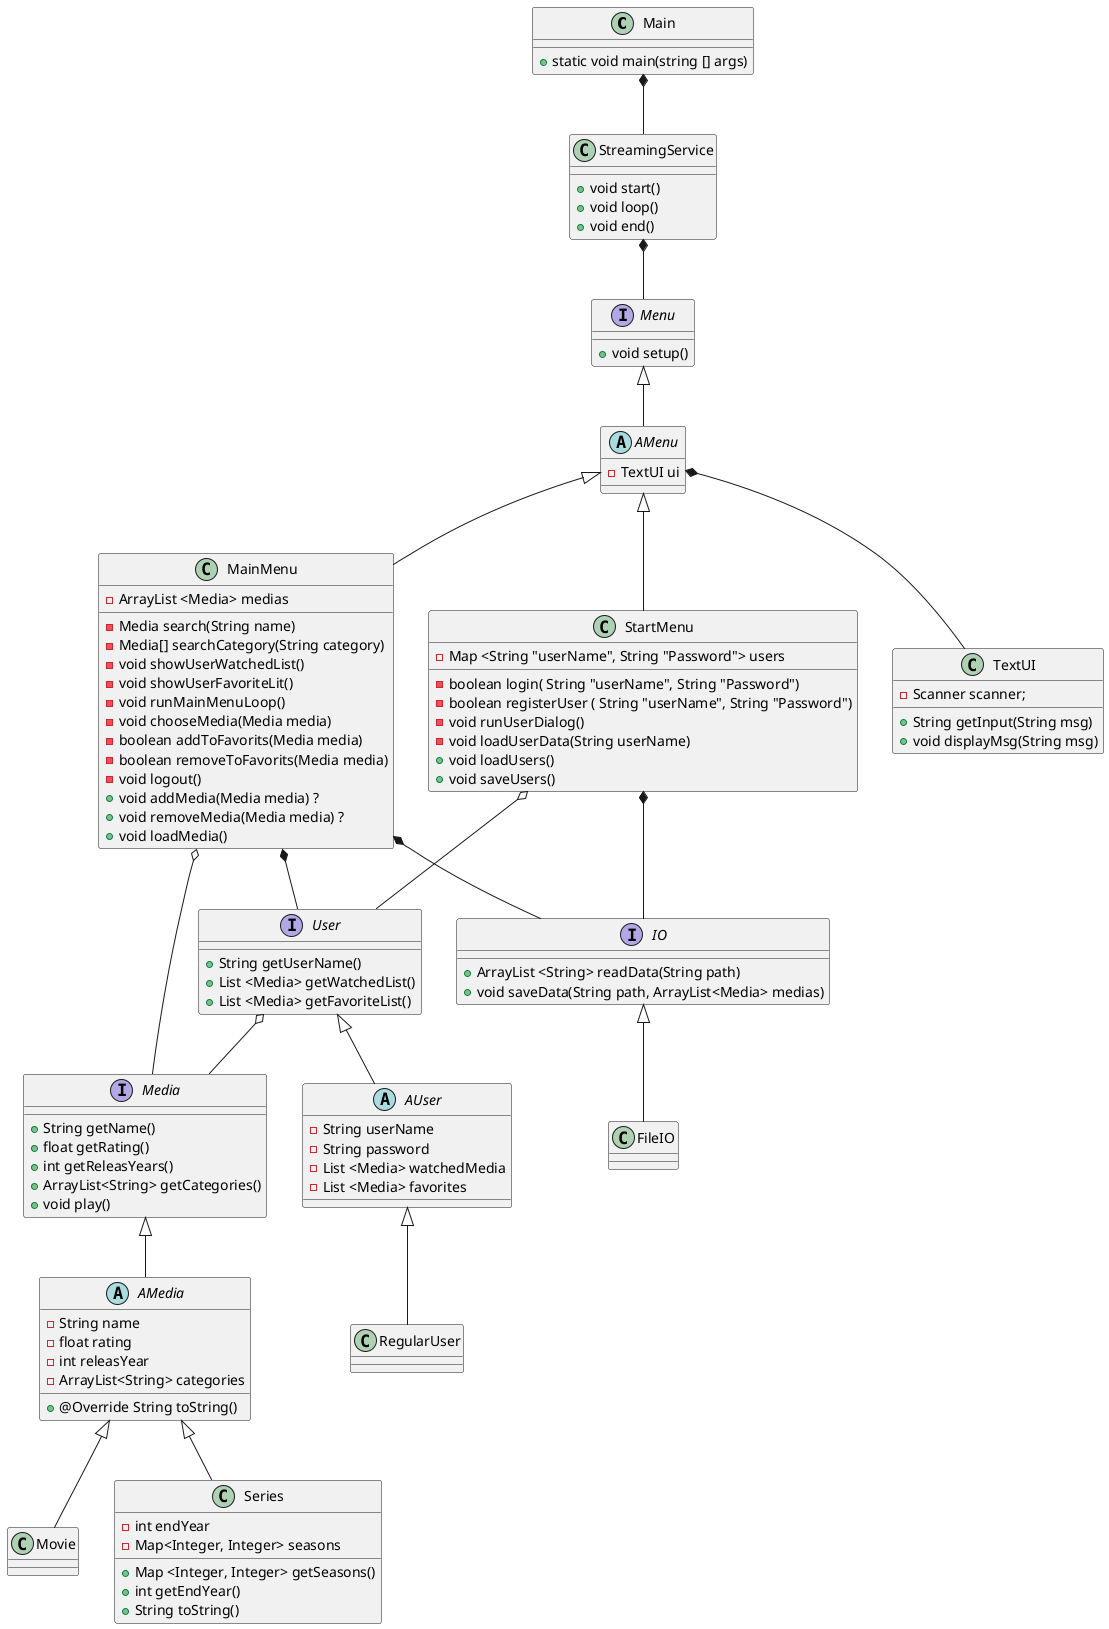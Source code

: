 @startuml
class Main
class StreamingService
interface Menu
abstract class AMenu
class StartMenu
class MainMenu
interface User
abstract class AUser
class RegularUser
interface Media
abstract class AMedia
class Movie
class Series
interface IO
class FileIO
class TextUI

Main *-- StreamingService
StreamingService *-- Menu
Menu <|-- AMenu
AMenu <|-- StartMenu
AMenu <|-- MainMenu
AMenu *-- TextUI
StartMenu *-- IO
MainMenu *-- IO
IO <|-- FileIO
StartMenu o-- User
MainMenu *-- User
User <|-- AUser
AUser <|-- RegularUser
MainMenu o-- Media
User o-- Media
Media <|-- AMedia
AMedia <|-- Movie
AMedia <|-- Series


Main : + static void main(string [] args)


StreamingService : + void start()
StreamingService : + void loop()
StreamingService : + void end()


Menu : + void setup()


AMenu : - TextUI ui


StartMenu : - Map <String "userName", String "Password"> users

StartMenu : - boolean login( String "userName", String "Password")
StartMenu : - boolean registerUser ( String "userName", String "Password")
StartMenu : - void runUserDialog()
StartMenu : - void loadUserData(String userName)
StartMenu : + void loadUsers()
StartMenu : + void saveUsers()


MainMenu : - ArrayList <Media> medias

MainMenu : - Media search(String name)
MainMenu : - Media[] searchCategory(String category)
MainMenu : - void showUserWatchedList()
MainMenu : - void showUserFavoriteLit()
MainMenu : - void runMainMenuLoop()
MainMenu : - void chooseMedia(Media media)
MainMenu : - boolean addToFavorits(Media media)
MainMenu : - boolean removeToFavorits(Media media)
MainMenu : - void logout()
MainMenu : + void addMedia(Media media) ?
MainMenu : + void removeMedia(Media media) ?
MainMenu : + void loadMedia()


User : + String getUserName()
User : + List <Media> getWatchedList()
User : + List <Media> getFavoriteList()


AUser : - String userName
AUser : - String password
AUser : - List <Media> watchedMedia
AUser : - List <Media> favorites


Media : + String getName()
Media : + float getRating()
Media : + int getReleasYears()
Media : + ArrayList<String> getCategories()
Media : + void play()


AMedia : - String name
AMedia : - float rating
AMedia : - int releasYear
AMedia : - ArrayList<String> categories

AMedia : + @Override String toString()


Series : - int endYear
Series : - Map<Integer, Integer> seasons
Series : + Map <Integer, Integer> getSeasons()

Series : + int getEndYear()
Series : + String toString()


IO : + ArrayList <String> readData(String path)
IO : + void saveData(String path, ArrayList<Media> medias)

TextUI : - Scanner scanner;

TextUI : + String getInput(String msg)
TextUI : + void displayMsg(String msg)

@enduml